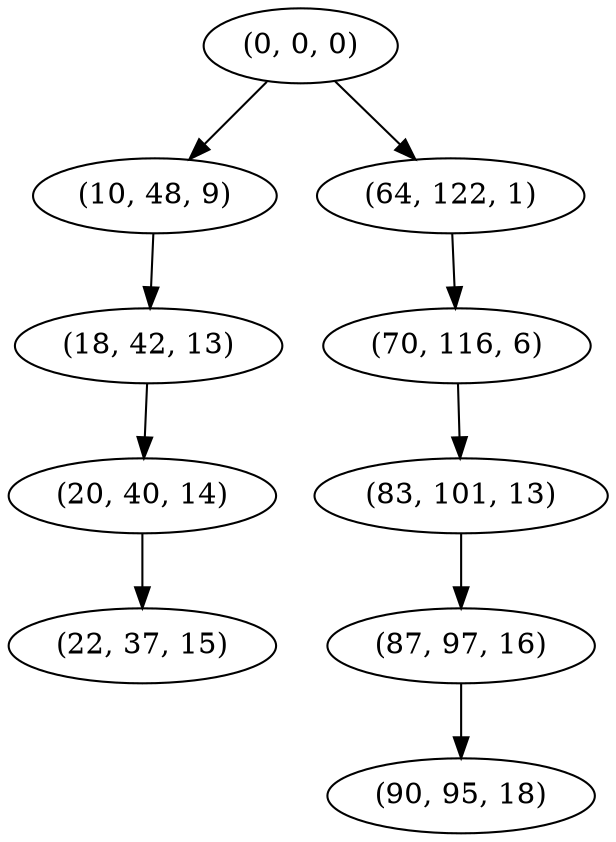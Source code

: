 digraph tree {
    "(0, 0, 0)";
    "(10, 48, 9)";
    "(18, 42, 13)";
    "(20, 40, 14)";
    "(22, 37, 15)";
    "(64, 122, 1)";
    "(70, 116, 6)";
    "(83, 101, 13)";
    "(87, 97, 16)";
    "(90, 95, 18)";
    "(0, 0, 0)" -> "(10, 48, 9)";
    "(0, 0, 0)" -> "(64, 122, 1)";
    "(10, 48, 9)" -> "(18, 42, 13)";
    "(18, 42, 13)" -> "(20, 40, 14)";
    "(20, 40, 14)" -> "(22, 37, 15)";
    "(64, 122, 1)" -> "(70, 116, 6)";
    "(70, 116, 6)" -> "(83, 101, 13)";
    "(83, 101, 13)" -> "(87, 97, 16)";
    "(87, 97, 16)" -> "(90, 95, 18)";
}
